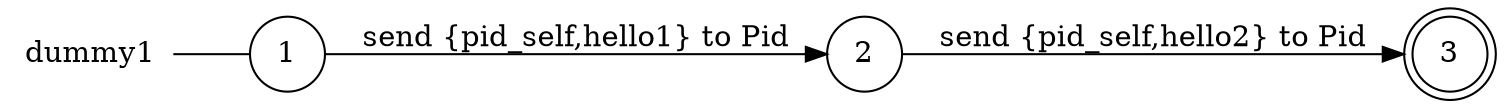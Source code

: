 digraph dummy1 {
	rankdir="LR";
	n_0 [label="dummy1", shape="plaintext"];
	n_1 [id="1", shape=circle, label="1"];
	n_0 -> n_1 [arrowhead=none];
	n_2 [id="2", shape=circle, label="2"];
	n_3 [id="3", shape=doublecircle, label="3"];

	n_1 -> n_2 [id="[$e|1]", label="send {pid_self,hello1} to Pid"];
	n_2 -> n_3 [id="[$e|0]", label="send {pid_self,hello2} to Pid"];
}
